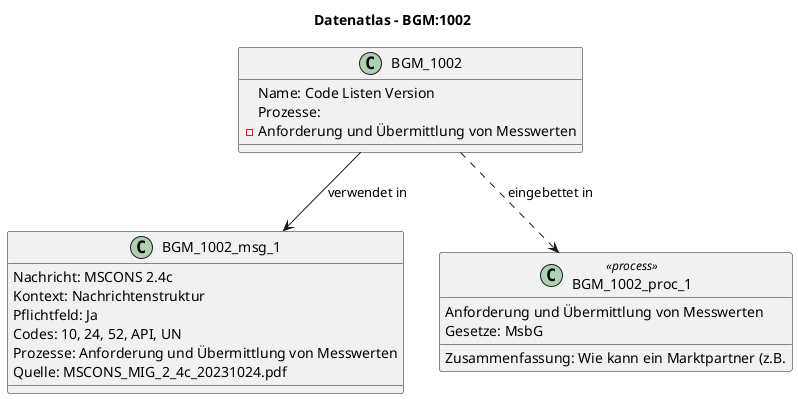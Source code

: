 @startuml
title Datenatlas – BGM:1002
class BGM_1002 {
  Name: Code Listen Version
  Prozesse:
    - Anforderung und Übermittlung von Messwerten
}
class BGM_1002_msg_1 {
  Nachricht: MSCONS 2.4c
  Kontext: Nachrichtenstruktur
  Pflichtfeld: Ja
  Codes: 10, 24, 52, API, UN
  Prozesse: Anforderung und Übermittlung von Messwerten
  Quelle: MSCONS_MIG_2_4c_20231024.pdf
}
BGM_1002 --> BGM_1002_msg_1 : verwendet in
class BGM_1002_proc_1 <<process>> {
  Anforderung und Übermittlung von Messwerten
  Gesetze: MsbG
  Zusammenfassung: Wie kann ein Marktpartner (z.B.
}
BGM_1002 ..> BGM_1002_proc_1 : eingebettet in
@enduml